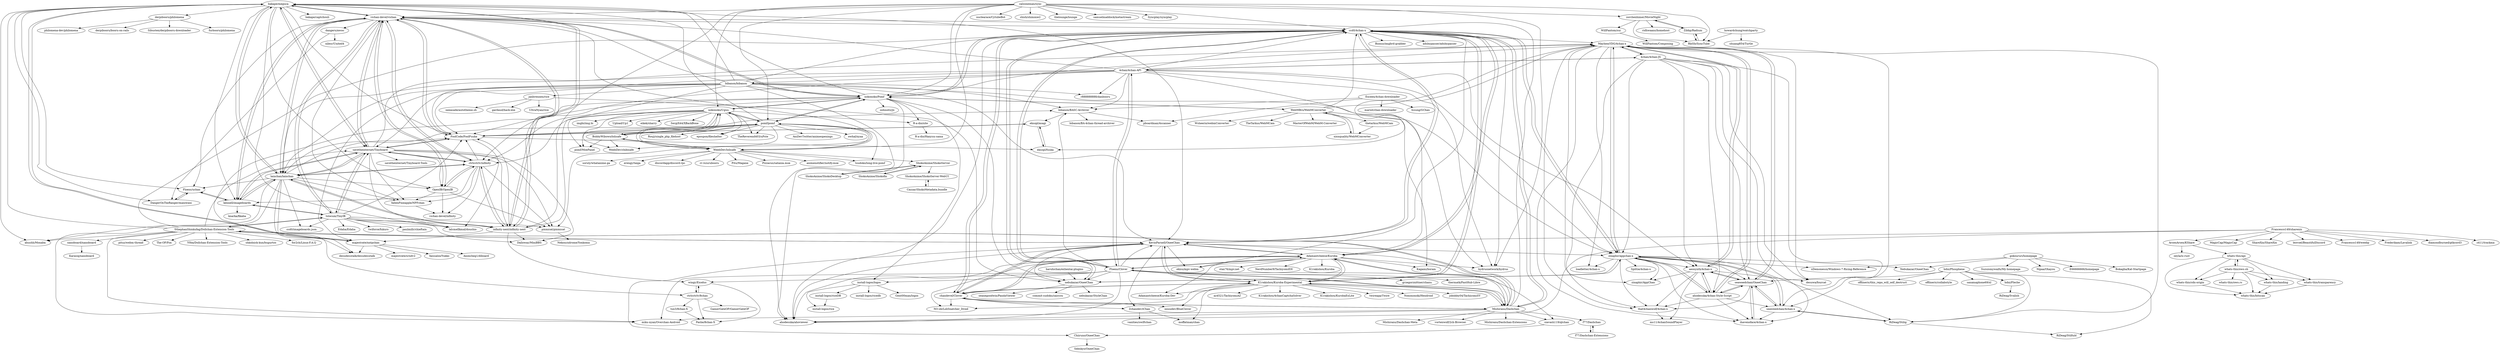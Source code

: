 digraph G {
"derpibooru/philomena" -> "philomena-dev/philomena"
"derpibooru/philomena" -> "derpibooru/booru-on-rails"
"derpibooru/philomena" -> "Sibusten/derpibooru-downloader"
"derpibooru/philomena" -> "furbooru/philomena"
"4chan/4chan-API" -> "4chan/4chan-JS"
"4chan/4chan-API" -> "MayhemYDG/4chan-x"
"4chan/4chan-API" -> "ccd0/4chan-x"
"4chan/4chan-API" -> "Floens/Clover"
"4chan/4chan-API" -> "bibanon/bibanon"
"4chan/4chan-API" -> "hydrusnetwork/hydrus" ["e"=1]
"4chan/4chan-API" -> "vichan-devel/vichan"
"4chan/4chan-API" -> "aeosynth/4chan-x"
"4chan/4chan-API" -> "FoolCode/FoolFuuka"
"4chan/4chan-API" -> "zixaphir/appchan-x"
"4chan/4chan-API" -> "ctrlcctrlv/infinity"
"4chan/4chan-API" -> "lainchan/lainchan"
"4chan/4chan-API" -> "Adamantcheese/Kuroba"
"4chan/4chan-API" -> "r888888888/danbooru" ["e"=1]
"4chan/4chan-API" -> "bibanon/BASC-Archiver"
"ccd0/4chan-x" -> "KevinParnell/OneeChan"
"ccd0/4chan-x" -> "nebukazar/OneeChan"
"ccd0/4chan-x" -> "K1rakishou/Kuroba-Experimental"
"ccd0/4chan-x" -> "Floens/Clover"
"ccd0/4chan-x" -> "zixaphir/appchan-x"
"ccd0/4chan-x" -> "Adamantcheese/Kuroba"
"ccd0/4chan-x" -> "ahodesuka/ahoviewer" ["e"=1]
"ccd0/4chan-x" -> "chandevel/Clover"
"ccd0/4chan-x" -> "hydrusnetwork/hydrus" ["e"=1]
"ccd0/4chan-x" -> "ekisu/mpv-webm" ["e"=1]
"ccd0/4chan-x" -> "MayhemYDG/4chan-x"
"ccd0/4chan-x" -> "Mishiranu/Dashchan"
"ccd0/4chan-x" -> "nokonoko/Pomf"
"ccd0/4chan-x" -> "Bionus/imgbrd-grabber" ["e"=1]
"ccd0/4chan-x" -> "adsbypasser/adsbypasser" ["e"=1]
"Francesco149/sharenix" -> "ArsenArsen/KShare"
"Francesco149/sharenix" -> "MagicCap/MagicCap"
"Francesco149/sharenix" -> "ShareXin/ShareXin"
"Francesco149/sharenix" -> "leovoel/BeautifulDiscord" ["e"=1]
"Francesco149/sharenix" -> "KevinParnell/OneeChan"
"Francesco149/sharenix" -> "Francesco149/weebp" ["e"=1]
"Francesco149/sharenix" -> "Frederikam/Lavalink" ["e"=1]
"Francesco149/sharenix" -> "diamondburned/gtkcord3" ["e"=1]
"Francesco149/sharenix" -> "ahodesuka/ahoviewer" ["e"=1]
"Francesco149/sharenix" -> "z411/trackma" ["e"=1]
"bibanon/bibanon" -> "ccd0/4chan-x"
"bibanon/bibanon" -> "bibanon/BASC-Archiver"
"bibanon/bibanon" -> "savetheinternet/Tinyboard"
"bibanon/bibanon" -> "lainchan/lainchan"
"bibanon/bibanon" -> "vichan-devel/vichan"
"bibanon/bibanon" -> "nokonoko/Pomf"
"bibanon/bibanon" -> "hydrusnetwork/hydrus" ["e"=1]
"bibanon/bibanon" -> "FoolCode/FoolFuuka"
"bibanon/bibanon" -> "ahodesuka/ahoviewer" ["e"=1]
"bibanon/bibanon" -> "r888888888/danbooru" ["e"=1]
"bibanon/bibanon" -> "KevinParnell/OneeChan"
"bibanon/bibanon" -> "majestrate/nntpchan"
"bibanon/bibanon" -> "infinity-next/infinity-next"
"bibanon/bibanon" -> "bakape/meguca"
"bibanon/bibanon" -> "janbrennen/rice"
"ShokoAnime/ShokoServer" -> "ShokoAnime/ShokoDesktop"
"ShokoAnime/ShokoServer" -> "ShokoAnime/Shokofin"
"ShokoAnime/ShokoServer" -> "ShokoAnime/ShokoServer-WebUI"
"zorchenhimer/MovieNight" -> "Zibbp/Radium"
"zorchenhimer/MovieNight" -> "RblSb/SyncTube"
"zorchenhimer/MovieNight" -> "ridhwaans/homehost" ["e"=1]
"zorchenhimer/MovieNight" -> "WillFantom/sui"
"dangeru/awoo" -> "DangerOnTheRanger/maniwani"
"dangeru/awoo" -> "nilesr/United4"
"bibanon/BASC-Archiver" -> "bibanon/BA-4chan-thread-archiver"
"bibanon/BASC-Archiver" -> "pboardman/4scanner"
"bibanon/BASC-Archiver" -> "eksopl/asagi"
"thetarkus/WebMCam" -> "nixxquality/WebMConverter"
"bakape/meguca" -> "lalcmellkmal/doushio"
"bakape/meguca" -> "Floens/uchan"
"bakape/meguca" -> "majestrate/nntpchan"
"bakape/meguca" -> "vichan-devel/vichan"
"bakape/meguca" -> "bakape/captchouli"
"bakape/meguca" -> "FoolCode/FoolFuuka"
"bakape/meguca" -> "infinity-next/infinity-next"
"bakape/meguca" -> "derpibooru/philomena"
"bakape/meguca" -> "kennell/imageboards"
"bakape/meguca" -> "ahushh/Monaba"
"bakape/meguca" -> "DangerOnTheRanger/maniwani"
"bakape/meguca" -> "lainchan/lainchan"
"bakape/meguca" -> "OpenIB/OpenIB"
"bakape/meguca" -> "savetheinternet/Tinyboard"
"bakape/meguca" -> "KevinParnell/OneeChan"
"nokonoko/Uguu" -> "pomf/pomf"
"nokonoko/Uguu" -> "nokonoko/Pomf"
"nokonoko/Uguu" -> "epoupon/fileshelter" ["e"=1]
"nokonoko/Uguu" -> "WeebDev/chibisafe" ["e"=1]
"nokonoko/Uguu" -> "BobbyWibowo/lolisafe"
"nokonoko/Uguu" -> "pomf/MoePanel"
"nokonoko/Uguu" -> "TheReverend403/uPste"
"nokonoko/Uguu" -> "imgbi/img.bi" ["e"=1]
"nokonoko/Uguu" -> "Rouji/single_php_filehost"
"nokonoko/Uguu" -> "Upload/Up1" ["e"=1]
"nokonoko/Uguu" -> "eikek/sharry" ["e"=1]
"nokonoko/Uguu" -> "SergiX44/XBackBone" ["e"=1]
"nokonoko/Uguu" -> "WeebDev/lolisafe"
"nokonoko/Uguu" -> "R-a-dio/site"
"nokonoko/Uguu" -> "ctrlcctrlv/infinity"
"infinity-next/infinity-next" -> "ctrlcctrlv/infinity"
"infinity-next/infinity-next" -> "vichan-devel/vichan"
"infinity-next/infinity-next" -> "Dalloway/MiniBBS"
"infinity-next/infinity-next" -> "FoolCode/FoolFuuka"
"infinity-next/infinity-next" -> "lainchan/lainchan"
"infinity-next/infinity-next" -> "bakape/meguca"
"infinity-next/infinity-next" -> "wingy/Exodus"
"infinity-next/infinity-next" -> "majestrate/nntpchan"
"FoolCode/FoolFuuka" -> "eksopl/asagi"
"FoolCode/FoolFuuka" -> "lalcmellkmal/doushio"
"FoolCode/FoolFuuka" -> "savetheinternet/Tinyboard"
"FoolCode/FoolFuuka" -> "eksopl/fuuka"
"FoolCode/FoolFuuka" -> "bibanon/BASC-Archiver"
"FoolCode/FoolFuuka" -> "vichan-devel/vichan"
"savetheinternet/Tinyboard" -> "vichan-devel/vichan"
"savetheinternet/Tinyboard" -> "tslocum/TinyIB"
"savetheinternet/Tinyboard" -> "FoolCode/FoolFuuka"
"savetheinternet/Tinyboard" -> "ctrlcctrlv/infinity"
"savetheinternet/Tinyboard" -> "lainchan/lainchan"
"savetheinternet/Tinyboard" -> "kennell/imageboards"
"savetheinternet/Tinyboard" -> "Dalloway/MiniBBS"
"savetheinternet/Tinyboard" -> "savetheinternet/Tinyboard-Tools"
"savetheinternet/Tinyboard" -> "lalcmellkmal/doushio"
"savetheinternet/Tinyboard" -> "infinity-next/infinity-next"
"savetheinternet/Tinyboard" -> "bakape/meguca"
"savetheinternet/Tinyboard" -> "OpenIB/OpenIB"
"savetheinternet/Tinyboard" -> "MayhemYDG/4chan-x"
"savetheinternet/Tinyboard" -> "fallenPineapple/NPFchan"
"savetheinternet/Tinyboard" -> "pixmicat/pixmicat"
"Floens/Clover" -> "ccd0/4chan-x"
"Floens/Clover" -> "Adamantcheese/Kuroba"
"Floens/Clover" -> "nebukazar/OneeChan"
"Floens/Clover" -> "KevinParnell/OneeChan"
"Floens/Clover" -> "Mishiranu/Dashchan"
"Floens/Clover" -> "siavash119/qtchan"
"Floens/Clover" -> "miku-nyan/Overchan-Android"
"Floens/Clover" -> "ahodesuka/ahoviewer" ["e"=1]
"Floens/Clover" -> "wingy/Exodus"
"Floens/Clover" -> "grzegorznittner/chanu"
"Floens/Clover" -> "4chan/4chan-API"
"Floens/Clover" -> "K1rakishou/Kuroba-Experimental"
"Floens/Clover" -> "bibanon/BASC-Archiver"
"Floens/Clover" -> "install-logos/logos"
"Floens/Clover" -> "thermatk/FastHub-Libre" ["e"=1]
"pixmicat/pixmicat" -> "Nekosyndrome/Yonkoma"
"BobbyWibowo/lolisafe" -> "WeebDev/chibisafe" ["e"=1]
"BobbyWibowo/lolisafe" -> "WeebDev/lolisafe"
"BobbyWibowo/lolisafe" -> "pomf/pomf"
"BobbyWibowo/lolisafe" -> "nokonoko/Uguu"
"BobbyWibowo/lolisafe" -> "pomf/MoePanel"
"WeebDev/lolisafe" -> "BobbyWibowo/lolisafe"
"WeebDev/lolisafe" -> "pomf/pomf"
"WeebDev/lolisafe" -> "Pitu/Magane"
"WeebDev/lolisafe" -> "tsudoko/long-live-pomf"
"WeebDev/lolisafe" -> "Pizzacus/satania.moe" ["e"=1]
"WeebDev/lolisafe" -> "ShokoAnime/ShokoServer"
"WeebDev/lolisafe" -> "animenotifier/notify.moe" ["e"=1]
"WeebDev/lolisafe" -> "soruly/whatanime.ga" ["e"=1]
"WeebDev/lolisafe" -> "erengy/taiga" ["e"=1]
"WeebDev/lolisafe" -> "discordapp/discord-rpc" ["e"=1]
"WeebDev/lolisafe" -> "nokonoko/Uguu"
"WeebDev/lolisafe" -> "rr-/szurubooru" ["e"=1]
"hdni/Fleche" -> "RiDeag/Svalish"
"Exceen/4chan-downloader" -> "pboardman/4scanner"
"Exceen/4chan-downloader" -> "bibanon/BASC-Archiver"
"Exceen/4chan-downloader" -> "mariot/chan-downloader"
"Exceen/4chan-downloader" -> "Issung/GChan"
"chandevel/Clover" -> "Adamantcheese/Kuroba"
"chandevel/Clover" -> "K1rakishou/Kuroba-Experimental"
"chandevel/Clover" -> "nnuudev/BlueClover"
"chandevel/Clover" -> "ccd0/4chan-x"
"chandevel/Clover" -> "KevinParnell/OneeChan"
"chandevel/Clover" -> "Zchandev/iChan"
"chandevel/Clover" -> "NO-ob/LoliSnatcher_Droid" ["e"=1]
"chandevel/Clover" -> "Mishiranu/Dashchan"
"calzoneman/sync" -> "nokonoko/Pomf"
"calzoneman/sync" -> "nuclearace/CytubeBot"
"calzoneman/sync" -> "pomf/pomf"
"calzoneman/sync" -> "hydrusnetwork/hydrus" ["e"=1]
"calzoneman/sync" -> "vichan-devel/vichan"
"calzoneman/sync" -> "infinity-next/infinity-next"
"calzoneman/sync" -> "ccd0/4chan-x"
"calzoneman/sync" -> "WeebDev/lolisafe"
"calzoneman/sync" -> "RblSb/SyncTube"
"calzoneman/sync" -> "shish/shimmie2" ["e"=1]
"calzoneman/sync" -> "thelounge/lounge" ["e"=1]
"calzoneman/sync" -> "zorchenhimer/MovieNight"
"calzoneman/sync" -> "samuelmaddock/metastream" ["e"=1]
"calzoneman/sync" -> "Syncplay/syncplay" ["e"=1]
"calzoneman/sync" -> "nokonoko/Uguu"
"lainchan/lainchan" -> "vichan-devel/vichan"
"lainchan/lainchan" -> "ctrlcctrlv/infinity"
"lainchan/lainchan" -> "kennell/imageboards"
"lainchan/lainchan" -> "savetheinternet/Tinyboard"
"lainchan/lainchan" -> "OpenIB/OpenIB"
"lainchan/lainchan" -> "desudesutalk/desudesutalk"
"lainchan/lainchan" -> "infinity-next/infinity-next"
"lainchan/lainchan" -> "Floens/uchan"
"lainchan/lainchan" -> "bakape/meguca"
"lainchan/lainchan" -> "FoolCode/FoolFuuka"
"lainchan/lainchan" -> "ccd0/imageboards.json"
"lainchan/lainchan" -> "majestrate/nntpchan"
"lainchan/lainchan" -> "miku-nyan/Overchan-Android"
"lainchan/lainchan" -> "ahushh/Monaba"
"lainchan/lainchan" -> "fallenPineapple/NPFchan"
"SthephanShinkufag/Dollchan-Extension-Tools" -> "desudesutalk/desudesutalk"
"SthephanShinkufag/Dollchan-Extension-Tools" -> "Mishiranu/Dashchan"
"SthephanShinkufag/Dollchan-Extension-Tools" -> "miku-nyan/Overchan-Android"
"SthephanShinkufag/Dollchan-Extension-Tools" -> "nanoboard/nanoboard"
"SthephanShinkufag/Dollchan-Extension-Tools" -> "pituz/webm-thread"
"SthephanShinkufag/Dollchan-Extension-Tools" -> "The-OP/Fox" ["e"=1]
"SthephanShinkufag/Dollchan-Extension-Tools" -> "tslocum/TinyIB"
"SthephanShinkufag/Dollchan-Extension-Tools" -> "KevinParnell/OneeChan"
"SthephanShinkufag/Dollchan-Extension-Tools" -> "bakape/meguca"
"SthephanShinkufag/Dollchan-Extension-Tools" -> "Y0ba/Dollchan-Extension-Tools"
"SthephanShinkufag/Dollchan-Extension-Tools" -> "savetheinternet/Tinyboard"
"SthephanShinkufag/Dollchan-Extension-Tools" -> "ccd0/4chan-x"
"SthephanShinkufag/Dollchan-Extension-Tools" -> "shkolnick-kun/bugurtos"
"SthephanShinkufag/Dollchan-Extension-Tools" -> "ahushh/Monaba"
"SthephanShinkufag/Dollchan-Extension-Tools" -> "for2ch/Linux-F.A.Q" ["e"=1]
"vichan-devel/vichan" -> "savetheinternet/Tinyboard"
"vichan-devel/vichan" -> "lainchan/lainchan"
"vichan-devel/vichan" -> "ctrlcctrlv/infinity"
"vichan-devel/vichan" -> "tslocum/TinyIB"
"vichan-devel/vichan" -> "OpenIB/OpenIB"
"vichan-devel/vichan" -> "kennell/imageboards"
"vichan-devel/vichan" -> "FoolCode/FoolFuuka"
"vichan-devel/vichan" -> "infinity-next/infinity-next"
"vichan-devel/vichan" -> "bakape/meguca"
"vichan-devel/vichan" -> "fallenPineapple/NPFchan"
"vichan-devel/vichan" -> "pixmicat/pixmicat"
"vichan-devel/vichan" -> "Floens/uchan"
"vichan-devel/vichan" -> "ccd0/4chan-x"
"vichan-devel/vichan" -> "nokonoko/Pomf"
"vichan-devel/vichan" -> "dangeru/awoo"
"majestrate/nntpchan" -> "faissaloo/Yukko"
"majestrate/nntpchan" -> "Anoncheg1/diboard"
"majestrate/nntpchan" -> "majestrate/srndv2"
"majestrate/nntpchan" -> "bakape/meguca"
"majestrate/nntpchan" -> "desudesutalk/desudesutalk"
"MayhemYDG/4chan-x" -> "aeosynth/4chan-x"
"MayhemYDG/4chan-x" -> "seaweedchan/OneeChan"
"MayhemYDG/4chan-x" -> "zixaphir/appchan-x"
"MayhemYDG/4chan-x" -> "ahodesuka/4chan-Style-Script"
"MayhemYDG/4chan-x" -> "seaweedchan/4chan-x"
"MayhemYDG/4chan-x" -> "that4chanwolf/4chan-x"
"MayhemYDG/4chan-x" -> "ihavenoface/4chan-x"
"MayhemYDG/4chan-x" -> "4chan/4chan-JS"
"MayhemYDG/4chan-x" -> "desuwa/fourcat"
"MayhemYDG/4chan-x" -> "loadletter/4chan-x"
"MayhemYDG/4chan-x" -> "RiDeag/Stilig"
"MayhemYDG/4chan-x" -> "eksopl/fuuka"
"MayhemYDG/4chan-x" -> "zixaphir/AppChan"
"K1rakishou/Kuroba-Experimental" -> "Adamantcheese/Kuroba"
"K1rakishou/Kuroba-Experimental" -> "chandevel/Clover"
"K1rakishou/Kuroba-Experimental" -> "ccd0/4chan-x"
"K1rakishou/Kuroba-Experimental" -> "NO-ob/LoliSnatcher_Droid" ["e"=1]
"K1rakishou/Kuroba-Experimental" -> "K1rakishou/4chanCaptchaSolver"
"K1rakishou/Kuroba-Experimental" -> "KevinParnell/OneeChan"
"K1rakishou/Kuroba-Experimental" -> "K1rakishou/KurobaExLite"
"K1rakishou/Kuroba-Experimental" -> "Adamantcheese/Kuroba-Dev"
"K1rakishou/Kuroba-Experimental" -> "Mishiranu/Dashchan"
"K1rakishou/Kuroba-Experimental" -> "nnuudev/BlueClover"
"K1rakishou/Kuroba-Experimental" -> "twireapp/Twire" ["e"=1]
"K1rakishou/Kuroba-Experimental" -> "Nonononoki/Hendroid" ["e"=1]
"K1rakishou/Kuroba-Experimental" -> "jobobby04/TachiyomiSY" ["e"=1]
"K1rakishou/Kuroba-Experimental" -> "moffatman/chan"
"K1rakishou/Kuroba-Experimental" -> "az4521/TachiyomiAZ" ["e"=1]
"WillFantom/sui" -> "WillFantom/Composing"
"nixxquality/WebMConverter" -> "WebMBro/WebMConverter"
"Mishiranu/Dashchan" -> "Mishiranu/Dashchan-Extensions"
"Mishiranu/Dashchan" -> "f77/Dashchan"
"Mishiranu/Dashchan" -> "miku-nyan/Overchan-Android"
"Mishiranu/Dashchan" -> "SthephanShinkufag/Dollchan-Extension-Tools"
"Mishiranu/Dashchan" -> "K1rakishou/Kuroba-Experimental"
"Mishiranu/Dashchan" -> "Adamantcheese/Kuroba"
"Mishiranu/Dashchan" -> "ccd0/4chan-x"
"Mishiranu/Dashchan" -> "Floens/Clover"
"Mishiranu/Dashchan" -> "Mishiranu/Dashchan-Meta"
"Mishiranu/Dashchan" -> "siavash119/qtchan"
"Mishiranu/Dashchan" -> "chandevel/Clover"
"Mishiranu/Dashchan" -> "ahodesuka/ahoviewer" ["e"=1]
"Mishiranu/Dashchan" -> "vortexwolf/2ch-Browser"
"Mishiranu/Dashchan" -> "vichan-devel/vichan"
"Mishiranu/Dashchan" -> "KevinParnell/OneeChan"
"pomf/pomf" -> "nokonoko/Uguu"
"pomf/pomf" -> "nokonoko/Pomf"
"pomf/pomf" -> "WeebDev/lolisafe"
"pomf/pomf" -> "BobbyWibowo/lolisafe"
"pomf/pomf" -> "WeebDev/chibisafe" ["e"=1]
"pomf/pomf" -> "epoupon/fileshelter" ["e"=1]
"pomf/pomf" -> "FoolCode/FoolFuuka"
"pomf/pomf" -> "bakape/meguca"
"pomf/pomf" -> "TheReverend403/uPste"
"pomf/pomf" -> "lainchan/lainchan"
"pomf/pomf" -> "Rouji/single_php_filehost"
"pomf/pomf" -> "pomf/MoePanel"
"pomf/pomf" -> "tsudoko/long-live-pomf"
"pomf/pomf" -> "AniDevTwitter/animeopenings" ["e"=1]
"pomf/pomf" -> "ewhal/nyaa" ["e"=1]
"ctrlcctrlv/infinity" -> "OpenIB/OpenIB"
"ctrlcctrlv/infinity" -> "infinity-next/infinity-next"
"ctrlcctrlv/infinity" -> "vichan-devel/vichan"
"ctrlcctrlv/infinity" -> "lainchan/lainchan"
"ctrlcctrlv/infinity" -> "savetheinternet/Tinyboard"
"ctrlcctrlv/infinity" -> "vichan-devel/infinity"
"ctrlcctrlv/infinity" -> "FoolCode/FoolFuuka"
"ctrlcctrlv/infinity" -> "fallenPineapple/NPFchan"
"ctrlcctrlv/infinity" -> "pixmicat/pixmicat"
"ctrlcctrlv/infinity" -> "kennell/imageboards"
"haruhichan/exhentai-plugins" -> "nebukazar/OneeChan"
"WebMBro/WebMConverter" -> "nixxquality/WebMConverter"
"WebMBro/WebMConverter" -> "nokonoko/Pomf"
"WebMBro/WebMConverter" -> "thetarkus/WebMCam"
"WebMBro/WebMConverter" -> "Wsheerio/webmConverter"
"WebMBro/WebMConverter" -> "ccd0/4chan-x"
"WebMBro/WebMConverter" -> "zixaphir/appchan-x"
"WebMBro/WebMConverter" -> "TheTarkus/WebMCam"
"WebMBro/WebMConverter" -> "MasterOfWebM/WebM-Converter"
"WebMBro/WebMConverter" -> "Kagami/boram" ["e"=1]
"WebMBro/WebMConverter" -> "MayhemYDG/4chan-x"
"KevinParnell/OneeChan" -> "ccd0/4chan-x"
"KevinParnell/OneeChan" -> "Adamantcheese/Kuroba"
"KevinParnell/OneeChan" -> "nebukazar/OneeChan"
"KevinParnell/OneeChan" -> "ekisu/mpv-webm" ["e"=1]
"KevinParnell/OneeChan" -> "K1rakishou/Kuroba-Experimental"
"KevinParnell/OneeChan" -> "Chiiruno/OneeChan"
"KevinParnell/OneeChan" -> "zixaphir/appchan-x"
"KevinParnell/OneeChan" -> "chandevel/Clover"
"KevinParnell/OneeChan" -> "ahodesuka/ahoviewer" ["e"=1]
"KevinParnell/OneeChan" -> "Zchandev/iChan"
"KevinParnell/OneeChan" -> "SthephanShinkufag/Dollchan-Extension-Tools"
"whats-this/owo.sh" -> "whats-this/api"
"whats-this/owo.sh" -> "whats-this/landing"
"whats-this/owo.sh" -> "whats-this/bitscan"
"whats-this/owo.sh" -> "whats-this/transparency"
"whats-this/owo.sh" -> "whats-this/cdn-origin"
"whats-this/owo.sh" -> "whats-this/owo.rs"
"janbrennen/rice" -> "neeasade/autotheme.sh" ["e"=1]
"janbrennen/rice" -> "nebukazar/OneeChan"
"janbrennen/rice" -> "gardaud/hack-exe"
"janbrennen/rice" -> "UltraNyan/rice"
"Floens/uchan" -> "kennell/imageboards"
"Floens/uchan" -> "DangerOnTheRanger/maniwani"
"howardchung/watchparty" -> "RblSb/SyncTube"
"howardchung/watchparty" -> "shuang854/Turtle"
"nanoboard/nanoboard" -> "Karasiq/nanoboard"
"Adamantcheese/Kuroba" -> "K1rakishou/Kuroba-Experimental"
"Adamantcheese/Kuroba" -> "chandevel/Clover"
"Adamantcheese/Kuroba" -> "KevinParnell/OneeChan"
"Adamantcheese/Kuroba" -> "ccd0/4chan-x"
"Adamantcheese/Kuroba" -> "Mishiranu/Dashchan"
"Adamantcheese/Kuroba" -> "Floens/Clover"
"Adamantcheese/Kuroba" -> "Adamantcheese/Kuroba-Dev"
"Adamantcheese/Kuroba" -> "stax76/mpv.net" ["e"=1]
"Adamantcheese/Kuroba" -> "ekisu/mpv-webm" ["e"=1]
"Adamantcheese/Kuroba" -> "NO-ob/LoliSnatcher_Droid" ["e"=1]
"Adamantcheese/Kuroba" -> "NerdNumber9/TachiyomiEH" ["e"=1]
"Adamantcheese/Kuroba" -> "K1rakishou/Kuroba"
"Adamantcheese/Kuroba" -> "ahodesuka/ahoviewer" ["e"=1]
"Adamantcheese/Kuroba" -> "Kagami/boram" ["e"=1]
"Adamantcheese/Kuroba" -> "hydrusnetwork/hydrus" ["e"=1]
"eksopl/asagi" -> "FoolCode/FoolFuuka"
"eksopl/asagi" -> "eksopl/fuuka"
"eksopl/fuuka" -> "eksopl/asagi"
"hdni/Phosphene" -> "hdni/Fleche"
"hdni/Phosphene" -> "RiDeag/Stilig"
"hdni/Phosphene" -> "RiDeag/Stilfuld"
"hdni/Phosphene" -> "offlineric/this_repo_will_self_destruct"
"hdni/Phosphene" -> "seaweedchan/OneeChan"
"hdni/Phosphene" -> "offlineric/collabstyle"
"hdni/Phosphene" -> "saxamaphone69/xl"
"zixaphir/appchan-x" -> "seaweedchan/4chan-x"
"zixaphir/appchan-x" -> "ahodesuka/4chan-Style-Script"
"zixaphir/appchan-x" -> "MayhemYDG/4chan-x"
"zixaphir/appchan-x" -> "seaweedchan/OneeChan"
"zixaphir/appchan-x" -> "ihavenoface/4chan-x"
"zixaphir/appchan-x" -> "RiDeag/Stilig"
"zixaphir/appchan-x" -> "zixaphir/AppChan"
"zixaphir/appchan-x" -> "loadletter/4chan-x"
"zixaphir/appchan-x" -> "aeosynth/4chan-x"
"zixaphir/appchan-x" -> "Nebukazar/OneeChan"
"zixaphir/appchan-x" -> "nebukazar/OneeChan"
"zixaphir/appchan-x" -> "that4chanwolf/4chan-x"
"zixaphir/appchan-x" -> "Spittie/4chan-x"
"zixaphir/appchan-x" -> "ccd0/4chan-x"
"zixaphir/appchan-x" -> "xDemonessx/Windows-7-Ricing-Reference"
"DangerOnTheRanger/maniwani" -> "Floens/uchan"
"gokoururi/homepage" -> "Nipaa/Ohayou"
"gokoururi/homepage" -> "E66666666/homepage"
"gokoururi/homepage" -> "Bokagha/Kat-Startpage"
"gokoururi/homepage" -> "xDemonessx/Windows-7-Ricing-Reference"
"gokoururi/homepage" -> "Suzuismywaifu/My-homepage"
"gokoururi/homepage" -> "Nebukazar/OneeChan"
"tslocum/TinyIB" -> "savetheinternet/Tinyboard"
"tslocum/TinyIB" -> "vichan-devel/vichan"
"tslocum/TinyIB" -> "Dalloway/MiniBBS"
"tslocum/TinyIB" -> "Edaha/Edaha"
"tslocum/TinyIB" -> "FoolCode/FoolFuuka"
"tslocum/TinyIB" -> "lalcmellkmal/doushio"
"tslocum/TinyIB" -> "kennell/imageboards"
"tslocum/TinyIB" -> "twiforce/fukuro"
"tslocum/TinyIB" -> "infinity-next/infinity-next"
"tslocum/TinyIB" -> "ccd0/imageboards.json"
"tslocum/TinyIB" -> "pixmicat/pixmicat"
"tslocum/TinyIB" -> "paulmillr/chieftain"
"tslocum/TinyIB" -> "SthephanShinkufag/Dollchan-Extension-Tools"
"Zibbp/Radium" -> "zorchenhimer/MovieNight"
"Zibbp/Radium" -> "RblSb/SyncTube"
"ArsenArsen/KShare" -> "whats-this/api"
"ArsenArsen/KShare" -> "zeyla/is-rust" ["e"=1]
"nokonoko/Pomf" -> "pomf/pomf"
"nokonoko/Pomf" -> "nokonoko/Uguu"
"nokonoko/Pomf" -> "R-a-dio/site"
"nokonoko/Pomf" -> "WebMBro/WebMConverter"
"nokonoko/Pomf" -> "FoolCode/FoolFuuka"
"nokonoko/Pomf" -> "MayhemYDG/4chan-x"
"nokonoko/Pomf" -> "ccd0/4chan-x"
"nokonoko/Pomf" -> "ctrlcctrlv/8chan"
"nokonoko/Pomf" -> "ahodesuka/ahoviewer" ["e"=1]
"nokonoko/Pomf" -> "vichan-devel/vichan"
"nokonoko/Pomf" -> "install-logos/logos"
"nokonoko/Pomf" -> "ctrlcctrlv/infinity"
"nokonoko/Pomf" -> "bakape/meguca"
"nokonoko/Pomf" -> "oohnoitz/jii"
"nokonoko/Pomf" -> "nebukazar/OneeChan"
"siavash119/qtchan" -> "Chiiruno/OneeChan"
"OpenIB/OpenIB" -> "ctrlcctrlv/infinity"
"OpenIB/OpenIB" -> "fallenPineapple/NPFchan"
"OpenIB/OpenIB" -> "vichan-devel/vichan"
"OpenIB/OpenIB" -> "pixmicat/pixmicat"
"OpenIB/OpenIB" -> "vichan-devel/infinity"
"fallenPineapple/NPFchan" -> "vichan-devel/infinity"
"RblSb/SyncTube" -> "Zibbp/Radium"
"R-a-dio/site" -> "R-a-dio/Hanyuu-sama"
"kennell/imageboards" -> "Floens/uchan"
"kennell/imageboards" -> "knarka/fikaba"
"kennell/imageboards" -> "vichan-devel/vichan"
"kennell/imageboards" -> "lainchan/lainchan"
"kennell/imageboards" -> "tslocum/TinyIB"
"kennell/imageboards" -> "savetheinternet/Tinyboard"
"Zchandev/iChan" -> "vanities/swiftchan"
"Zchandev/iChan" -> "moffatman/chan"
"whats-this/api" -> "whats-this/owo.sh"
"whats-this/api" -> "whats-this/transparency"
"whats-this/api" -> "whats-this/landing"
"whats-this/api" -> "whats-this/cdn-origin"
"whats-this/api" -> "whats-this/bitscan"
"tux3/8chan-X" -> "Pashe/8chan-X"
"ctrlcctrlv/8chan" -> "tux3/8chan-X"
"ctrlcctrlv/8chan" -> "Pashe/8chan-X"
"ctrlcctrlv/8chan" -> "wingy/Exodus"
"ctrlcctrlv/8chan" -> "GamerGateOP/GamerGateOP"
"wingy/Exodus" -> "Pashe/8chan-X"
"wingy/Exodus" -> "ctrlcctrlv/8chan"
"nebukazar/OneeChan" -> "ccd0/4chan-x"
"nebukazar/OneeChan" -> "nebukazar/StyleChan"
"nebukazar/OneeChan" -> "seanegoodwin/PandaViewer" ["e"=1]
"nebukazar/OneeChan" -> "zixaphir/appchan-x"
"nebukazar/OneeChan" -> "commit-sudoku/zairyou" ["e"=1]
"ShokoAnime/Shokofin" -> "ShokoAnime/ShokoServer"
"4chan/4chan-JS" -> "MayhemYDG/4chan-x"
"4chan/4chan-JS" -> "seaweedchan/OneeChan"
"4chan/4chan-JS" -> "4chan/4chan-API"
"4chan/4chan-JS" -> "aeosynth/4chan-x"
"4chan/4chan-JS" -> "ihavenoface/4chan-x"
"4chan/4chan-JS" -> "ahodesuka/4chan-Style-Script"
"4chan/4chan-JS" -> "that4chanwolf/4chan-x"
"4chan/4chan-JS" -> "seaweedchan/4chan-x"
"4chan/4chan-JS" -> "zixaphir/appchan-x"
"4chan/4chan-JS" -> "desuwa/fourcat"
"whats-this/cdn-origin" -> "whats-this/bitscan"
"whats-this/landing" -> "whats-this/bitscan"
"whats-this/transparency" -> "whats-this/bitscan"
"Chiiruno/OneeChan" -> "Sebskyo/OneeChan"
"ShokoAnime/ShokoDesktop" -> "ShokoAnime/ShokoServer"
"install-logos/logos" -> "install-logos/riceDB"
"install-logos/logos" -> "Gent00man/logos"
"install-logos/logos" -> "install-logos/ricedb"
"install-logos/logos" -> "install-logos/rice"
"seaweedchan/4chan-x" -> "seaweedchan/OneeChan"
"seaweedchan/4chan-x" -> "RiDeag/Stilig"
"seaweedchan/4chan-x" -> "ihavenoface/4chan-x"
"seaweedchan/4chan-x" -> "zixaphir/appchan-x"
"seaweedchan/OneeChan" -> "seaweedchan/4chan-x"
"seaweedchan/OneeChan" -> "ihavenoface/4chan-x"
"seaweedchan/OneeChan" -> "ahodesuka/4chan-Style-Script"
"seaweedchan/OneeChan" -> "aeosynth/4chan-x"
"seaweedchan/OneeChan" -> "that4chanwolf/4chan-x"
"seaweedchan/OneeChan" -> "MayhemYDG/4chan-x"
"ahodesuka/4chan-Style-Script" -> "seaweedchan/OneeChan"
"ahodesuka/4chan-Style-Script" -> "ihavenoface/4chan-x"
"ahodesuka/4chan-Style-Script" -> "zixaphir/appchan-x"
"ahodesuka/4chan-Style-Script" -> "seaweedchan/4chan-x"
"ahodesuka/4chan-Style-Script" -> "aeosynth/4chan-x"
"ahodesuka/4chan-Style-Script" -> "that4chanwolf/4chan-x"
"ahodesuka/4chan-Style-Script" -> "MayhemYDG/4chan-x"
"RiDeag/Stilig" -> "seaweedchan/4chan-x"
"RiDeag/Stilig" -> "RiDeag/Stilfuld"
"aeosynth/4chan-x" -> "seaweedchan/OneeChan"
"aeosynth/4chan-x" -> "that4chanwolf/4chan-x"
"aeosynth/4chan-x" -> "MayhemYDG/4chan-x"
"aeosynth/4chan-x" -> "ahodesuka/4chan-Style-Script"
"aeosynth/4chan-x" -> "zixaphir/AppChan"
"aeosynth/4chan-x" -> "desuwa/fourcat"
"aeosynth/4chan-x" -> "ms11/4chanSoundPlayer"
"Cazzar/ShokoMetadata.bundle" -> "ShokoAnime/ShokoServer-WebUI"
"f77/Dashchan" -> "f77/Dashchan-Extensions"
"install-logos/riceDB" -> "install-logos/rice"
"f77/Dashchan-Extensions" -> "f77/Dashchan"
"ShokoAnime/ShokoServer-WebUI" -> "Cazzar/ShokoMetadata.bundle"
"that4chanwolf/4chan-x" -> "ms11/4chanSoundPlayer"
"ihavenoface/4chan-x" -> "seaweedchan/OneeChan"
"derpibooru/philomena" ["l"="-32.079,-19.861"]
"philomena-dev/philomena" ["l"="-32.037,-19.849"]
"derpibooru/booru-on-rails" ["l"="-32.057,-19.859"]
"Sibusten/derpibooru-downloader" ["l"="-32.038,-19.872"]
"furbooru/philomena" ["l"="-32.061,-19.843"]
"4chan/4chan-API" ["l"="-32.19,-19.968"]
"4chan/4chan-JS" ["l"="-32.184,-20.014"]
"MayhemYDG/4chan-x" ["l"="-32.168,-19.998"]
"ccd0/4chan-x" ["l"="-32.216,-19.966"]
"Floens/Clover" ["l"="-32.231,-19.985"]
"bibanon/bibanon" ["l"="-32.194,-19.931"]
"hydrusnetwork/hydrus" ["l"="-30.653,-15.558"]
"vichan-devel/vichan" ["l"="-32.206,-19.905"]
"aeosynth/4chan-x" ["l"="-32.173,-20.023"]
"FoolCode/FoolFuuka" ["l"="-32.188,-19.91"]
"zixaphir/appchan-x" ["l"="-32.165,-20.012"]
"ctrlcctrlv/infinity" ["l"="-32.186,-19.892"]
"lainchan/lainchan" ["l"="-32.223,-19.892"]
"Adamantcheese/Kuroba" ["l"="-32.247,-19.999"]
"r888888888/danbooru" ["l"="-30.654,-15.604"]
"bibanon/BASC-Archiver" ["l"="-32.149,-19.969"]
"KevinParnell/OneeChan" ["l"="-32.253,-19.976"]
"nebukazar/OneeChan" ["l"="-32.172,-19.979"]
"K1rakishou/Kuroba-Experimental" ["l"="-32.268,-20.01"]
"ahodesuka/ahoviewer" ["l"="-30.669,-15.532"]
"chandevel/Clover" ["l"="-32.271,-19.991"]
"ekisu/mpv-webm" ["l"="-33.691,-21.627"]
"Mishiranu/Dashchan" ["l"="-32.272,-19.968"]
"nokonoko/Pomf" ["l"="-32.165,-19.915"]
"Bionus/imgbrd-grabber" ["l"="-30.611,-15.545"]
"adsbypasser/adsbypasser" ["l"="-28.076,-19.326"]
"Francesco149/sharenix" ["l"="-32.378,-20.059"]
"ArsenArsen/KShare" ["l"="-32.438,-20.101"]
"MagicCap/MagicCap" ["l"="-32.418,-20.061"]
"ShareXin/ShareXin" ["l"="-32.392,-20.092"]
"leovoel/BeautifulDiscord" ["l"="-44.522,7.211"]
"Francesco149/weebp" ["l"="-28.323,-17.972"]
"Frederikam/Lavalink" ["l"="-44.672,8.306"]
"diamondburned/gtkcord3" ["l"="-44.349,7.309"]
"z411/trackma" ["l"="-29.482,-17.714"]
"savetheinternet/Tinyboard" ["l"="-32.223,-19.906"]
"majestrate/nntpchan" ["l"="-32.227,-19.848"]
"infinity-next/infinity-next" ["l"="-32.202,-19.886"]
"bakape/meguca" ["l"="-32.214,-19.878"]
"janbrennen/rice" ["l"="-32.113,-19.936"]
"ShokoAnime/ShokoServer" ["l"="-32.137,-19.705"]
"ShokoAnime/ShokoDesktop" ["l"="-32.15,-19.684"]
"ShokoAnime/Shokofin" ["l"="-32.12,-19.687"]
"ShokoAnime/ShokoServer-WebUI" ["l"="-32.132,-19.667"]
"zorchenhimer/MovieNight" ["l"="-32.049,-19.788"]
"Zibbp/Radium" ["l"="-32.019,-19.788"]
"RblSb/SyncTube" ["l"="-32.03,-19.812"]
"ridhwaans/homehost" ["l"="-34.481,-23.667"]
"WillFantom/sui" ["l"="-32.025,-19.749"]
"dangeru/awoo" ["l"="-32.295,-19.9"]
"DangerOnTheRanger/maniwani" ["l"="-32.269,-19.888"]
"nilesr/United4" ["l"="-32.334,-19.886"]
"bibanon/BA-4chan-thread-archiver" ["l"="-32.121,-19.988"]
"pboardman/4scanner" ["l"="-32.095,-20.001"]
"eksopl/asagi" ["l"="-32.153,-19.935"]
"thetarkus/WebMCam" ["l"="-32.046,-19.971"]
"nixxquality/WebMConverter" ["l"="-32.07,-19.968"]
"lalcmellkmal/doushio" ["l"="-32.206,-19.857"]
"Floens/uchan" ["l"="-32.248,-19.895"]
"bakape/captchouli" ["l"="-32.259,-19.81"]
"kennell/imageboards" ["l"="-32.233,-19.881"]
"ahushh/Monaba" ["l"="-32.249,-19.911"]
"OpenIB/OpenIB" ["l"="-32.194,-19.871"]
"nokonoko/Uguu" ["l"="-32.142,-19.839"]
"pomf/pomf" ["l"="-32.166,-19.839"]
"epoupon/fileshelter" ["l"="-32.812,-22.531"]
"WeebDev/chibisafe" ["l"="-32.763,-22.508"]
"BobbyWibowo/lolisafe" ["l"="-32.156,-19.809"]
"pomf/MoePanel" ["l"="-32.168,-19.819"]
"TheReverend403/uPste" ["l"="-32.134,-19.817"]
"imgbi/img.bi" ["l"="-25.367,-41.542"]
"Rouji/single_php_filehost" ["l"="-32.114,-19.81"]
"Upload/Up1" ["l"="-25.352,-41.525"]
"eikek/sharry" ["l"="-32.785,-22.592"]
"SergiX44/XBackBone" ["l"="-32.741,-22.576"]
"WeebDev/lolisafe" ["l"="-32.142,-19.789"]
"R-a-dio/site" ["l"="-32.107,-19.886"]
"Dalloway/MiniBBS" ["l"="-32.235,-19.866"]
"wingy/Exodus" ["l"="-32.271,-19.907"]
"eksopl/fuuka" ["l"="-32.161,-19.951"]
"tslocum/TinyIB" ["l"="-32.249,-19.877"]
"savetheinternet/Tinyboard-Tools" ["l"="-32.241,-19.925"]
"fallenPineapple/NPFchan" ["l"="-32.185,-19.88"]
"pixmicat/pixmicat" ["l"="-32.217,-19.864"]
"siavash119/qtchan" ["l"="-32.293,-19.983"]
"miku-nyan/Overchan-Android" ["l"="-32.253,-19.942"]
"grzegorznittner/chanu" ["l"="-32.245,-20.045"]
"install-logos/logos" ["l"="-32.213,-20.025"]
"thermatk/FastHub-Libre" ["l"="-28.204,-22.011"]
"Nekosyndrome/Yonkoma" ["l"="-32.212,-19.827"]
"Pitu/Magane" ["l"="-32.13,-19.747"]
"tsudoko/long-live-pomf" ["l"="-32.173,-19.781"]
"Pizzacus/satania.moe" ["l"="34.311,30.275"]
"animenotifier/notify.moe" ["l"="-29.404,-17.628"]
"soruly/whatanime.ga" ["l"="34.304,30.321"]
"erengy/taiga" ["l"="-29.483,-17.686"]
"discordapp/discord-rpc" ["l"="-44.603,8.212"]
"rr-/szurubooru" ["l"="-30.643,-15.585"]
"hdni/Fleche" ["l"="-32.152,-20.147"]
"RiDeag/Svalish" ["l"="-32.148,-20.167"]
"Exceen/4chan-downloader" ["l"="-32.069,-20.019"]
"mariot/chan-downloader" ["l"="-32.047,-20.043"]
"Issung/GChan" ["l"="-32.033,-20.028"]
"nnuudev/BlueClover" ["l"="-32.289,-20.024"]
"Zchandev/iChan" ["l"="-32.308,-20.012"]
"NO-ob/LoliSnatcher_Droid" ["l"="-30.613,-15.509"]
"calzoneman/sync" ["l"="-32.125,-19.859"]
"nuclearace/CytubeBot" ["l"="-32.095,-19.838"]
"shish/shimmie2" ["l"="-30.645,-15.625"]
"thelounge/lounge" ["l"="10.025,-30.99"]
"samuelmaddock/metastream" ["l"="10.036,-7.031"]
"Syncplay/syncplay" ["l"="-33.604,-21.586"]
"desudesutalk/desudesutalk" ["l"="-32.269,-19.869"]
"ccd0/imageboards.json" ["l"="-32.263,-19.847"]
"SthephanShinkufag/Dollchan-Extension-Tools" ["l"="-32.273,-19.926"]
"nanoboard/nanoboard" ["l"="-32.336,-19.931"]
"pituz/webm-thread" ["l"="-32.316,-19.925"]
"The-OP/Fox" ["l"="-32.633,-21.277"]
"Y0ba/Dollchan-Extension-Tools" ["l"="-32.3,-19.93"]
"shkolnick-kun/bugurtos" ["l"="-32.338,-19.91"]
"for2ch/Linux-F.A.Q" ["l"="6.628,-24.165"]
"faissaloo/Yukko" ["l"="-32.237,-19.804"]
"Anoncheg1/diboard" ["l"="-32.235,-19.823"]
"majestrate/srndv2" ["l"="-32.225,-19.812"]
"seaweedchan/OneeChan" ["l"="-32.164,-20.042"]
"ahodesuka/4chan-Style-Script" ["l"="-32.154,-20.023"]
"seaweedchan/4chan-x" ["l"="-32.174,-20.037"]
"that4chanwolf/4chan-x" ["l"="-32.162,-20.03"]
"ihavenoface/4chan-x" ["l"="-32.152,-20.033"]
"desuwa/fourcat" ["l"="-32.19,-20.03"]
"loadletter/4chan-x" ["l"="-32.134,-20.018"]
"RiDeag/Stilig" ["l"="-32.169,-20.057"]
"zixaphir/AppChan" ["l"="-32.148,-20.008"]
"K1rakishou/4chanCaptchaSolver" ["l"="-32.293,-20.049"]
"K1rakishou/KurobaExLite" ["l"="-32.276,-20.053"]
"Adamantcheese/Kuroba-Dev" ["l"="-32.265,-20.032"]
"twireapp/Twire" ["l"="-28.358,-21.85"]
"Nonononoki/Hendroid" ["l"="-30.562,-15.448"]
"jobobby04/TachiyomiSY" ["l"="-29.602,-17.809"]
"moffatman/chan" ["l"="-32.309,-20.035"]
"az4521/TachiyomiAZ" ["l"="-29.606,-17.824"]
"WillFantom/Composing" ["l"="-32.008,-19.726"]
"WebMBro/WebMConverter" ["l"="-32.115,-19.966"]
"Mishiranu/Dashchan-Extensions" ["l"="-32.316,-19.965"]
"f77/Dashchan" ["l"="-32.339,-19.964"]
"Mishiranu/Dashchan-Meta" ["l"="-32.3,-19.959"]
"vortexwolf/2ch-Browser" ["l"="-32.335,-19.985"]
"AniDevTwitter/animeopenings" ["l"="34.331,30.294"]
"ewhal/nyaa" ["l"="34.337,30.314"]
"vichan-devel/infinity" ["l"="-32.172,-19.872"]
"haruhichan/exhentai-plugins" ["l"="-32.111,-20.024"]
"Wsheerio/webmConverter" ["l"="-32.086,-19.955"]
"TheTarkus/WebMCam" ["l"="-32.091,-19.978"]
"MasterOfWebM/WebM-Converter" ["l"="-32.074,-19.989"]
"Kagami/boram" ["l"="-33.784,-21.682"]
"Chiiruno/OneeChan" ["l"="-32.307,-19.991"]
"whats-this/owo.sh" ["l"="-32.502,-20.149"]
"whats-this/api" ["l"="-32.482,-20.131"]
"whats-this/landing" ["l"="-32.485,-20.154"]
"whats-this/bitscan" ["l"="-32.495,-20.138"]
"whats-this/transparency" ["l"="-32.502,-20.126"]
"whats-this/cdn-origin" ["l"="-32.511,-20.136"]
"whats-this/owo.rs" ["l"="-32.514,-20.165"]
"neeasade/autotheme.sh" ["l"="-8.998,-19.828"]
"gardaud/hack-exe" ["l"="-32.066,-19.931"]
"UltraNyan/rice" ["l"="-32.083,-19.926"]
"howardchung/watchparty" ["l"="-31.966,-19.794"]
"shuang854/Turtle" ["l"="-31.934,-19.781"]
"Karasiq/nanoboard" ["l"="-32.368,-19.929"]
"stax76/mpv.net" ["l"="-27.797,-17.623"]
"NerdNumber9/TachiyomiEH" ["l"="-29.651,-17.846"]
"K1rakishou/Kuroba" ["l"="-32.247,-20.028"]
"hdni/Phosphene" ["l"="-32.162,-20.106"]
"RiDeag/Stilfuld" ["l"="-32.166,-20.086"]
"offlineric/this_repo_will_self_destruct" ["l"="-32.169,-20.133"]
"offlineric/collabstyle" ["l"="-32.148,-20.125"]
"saxamaphone69/xl" ["l"="-32.178,-20.123"]
"Nebukazar/OneeChan" ["l"="-32.115,-20.062"]
"Spittie/4chan-x" ["l"="-32.136,-20.044"]
"xDemonessx/Windows-7-Ricing-Reference" ["l"="-32.125,-20.072"]
"gokoururi/homepage" ["l"="-32.09,-20.103"]
"Nipaa/Ohayou" ["l"="-32.063,-20.12"]
"E66666666/homepage" ["l"="-32.075,-20.132"]
"Bokagha/Kat-Startpage" ["l"="-32.091,-20.126"]
"Suzuismywaifu/My-homepage" ["l"="-32.066,-20.106"]
"Edaha/Edaha" ["l"="-32.291,-19.856"]
"twiforce/fukuro" ["l"="-32.281,-19.844"]
"paulmillr/chieftain" ["l"="-32.289,-19.827"]
"zeyla/is-rust" ["l"="-44.892,8.041"]
"ctrlcctrlv/8chan" ["l"="-32.287,-19.881"]
"oohnoitz/jii" ["l"="-32.128,-19.907"]
"R-a-dio/Hanyuu-sama" ["l"="-32.07,-19.891"]
"knarka/fikaba" ["l"="-32.249,-19.834"]
"vanities/swiftchan" ["l"="-32.338,-20.028"]
"tux3/8chan-X" ["l"="-32.323,-19.871"]
"Pashe/8chan-X" ["l"="-32.307,-19.886"]
"GamerGateOP/GamerGateOP" ["l"="-32.324,-19.852"]
"nebukazar/StyleChan" ["l"="-32.138,-19.99"]
"seanegoodwin/PandaViewer" ["l"="-30.784,-15.54"]
"commit-sudoku/zairyou" ["l"="-30.736,-15.549"]
"Sebskyo/OneeChan" ["l"="-32.33,-20.003"]
"install-logos/riceDB" ["l"="-32.223,-20.059"]
"Gent00man/logos" ["l"="-32.208,-20.056"]
"install-logos/ricedb" ["l"="-32.227,-20.083"]
"install-logos/rice" ["l"="-32.221,-20.047"]
"ms11/4chanSoundPlayer" ["l"="-32.154,-20.052"]
"Cazzar/ShokoMetadata.bundle" ["l"="-32.13,-19.647"]
"f77/Dashchan-Extensions" ["l"="-32.362,-19.964"]
}